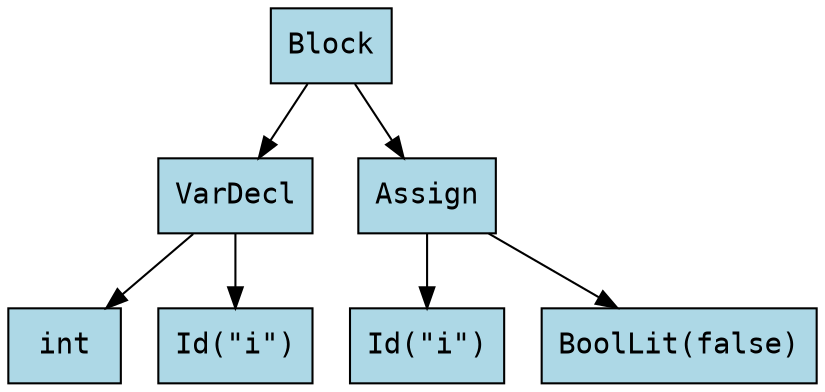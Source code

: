 digraph AST {
node [shape=box style=filled fontname=Courier];
0[label="Block" fillcolor="lightblue"];0 -> 1;
1[label="VarDecl" fillcolor="lightblue"];1 -> 2;
2[label="int" fillcolor="lightblue"];1 -> 3;
3[label="Id(\"i\")" fillcolor="lightblue"];0 -> 4;
4[label="Assign" fillcolor="lightblue"];4 -> 5;
5[label="Id(\"i\")" fillcolor="lightblue"];4 -> 6;
6[label="BoolLit(false)" fillcolor="lightblue"];}
